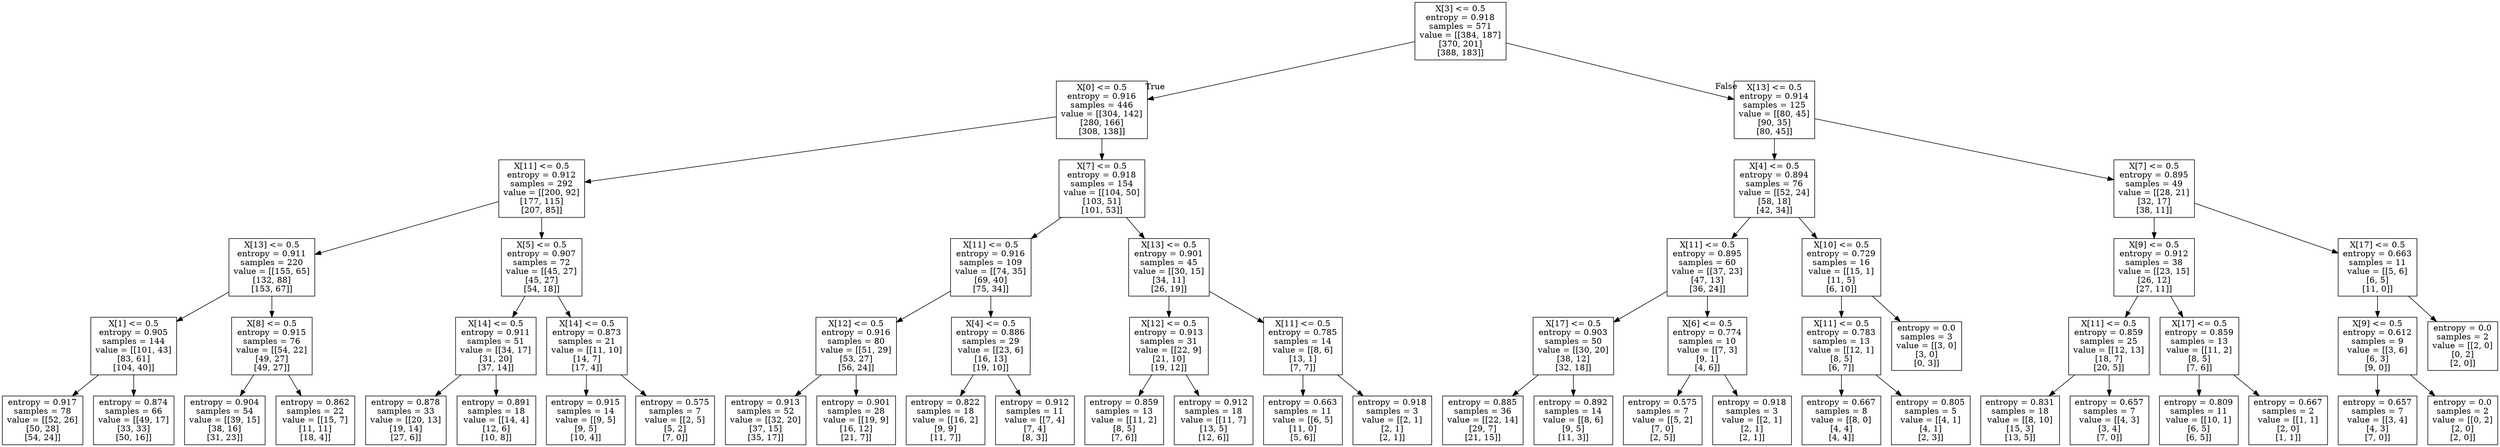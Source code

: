 digraph Tree {
node [shape=box] ;
0 [label="X[3] <= 0.5\nentropy = 0.918\nsamples = 571\nvalue = [[384, 187]\n[370, 201]\n[388, 183]]"] ;
1 [label="X[0] <= 0.5\nentropy = 0.916\nsamples = 446\nvalue = [[304, 142]\n[280, 166]\n[308, 138]]"] ;
0 -> 1 [labeldistance=2.5, labelangle=45, headlabel="True"] ;
2 [label="X[11] <= 0.5\nentropy = 0.912\nsamples = 292\nvalue = [[200, 92]\n[177, 115]\n[207, 85]]"] ;
1 -> 2 ;
3 [label="X[13] <= 0.5\nentropy = 0.911\nsamples = 220\nvalue = [[155, 65]\n[132, 88]\n[153, 67]]"] ;
2 -> 3 ;
4 [label="X[1] <= 0.5\nentropy = 0.905\nsamples = 144\nvalue = [[101, 43]\n[83, 61]\n[104, 40]]"] ;
3 -> 4 ;
5 [label="entropy = 0.917\nsamples = 78\nvalue = [[52, 26]\n[50, 28]\n[54, 24]]"] ;
4 -> 5 ;
6 [label="entropy = 0.874\nsamples = 66\nvalue = [[49, 17]\n[33, 33]\n[50, 16]]"] ;
4 -> 6 ;
7 [label="X[8] <= 0.5\nentropy = 0.915\nsamples = 76\nvalue = [[54, 22]\n[49, 27]\n[49, 27]]"] ;
3 -> 7 ;
8 [label="entropy = 0.904\nsamples = 54\nvalue = [[39, 15]\n[38, 16]\n[31, 23]]"] ;
7 -> 8 ;
9 [label="entropy = 0.862\nsamples = 22\nvalue = [[15, 7]\n[11, 11]\n[18, 4]]"] ;
7 -> 9 ;
10 [label="X[5] <= 0.5\nentropy = 0.907\nsamples = 72\nvalue = [[45, 27]\n[45, 27]\n[54, 18]]"] ;
2 -> 10 ;
11 [label="X[14] <= 0.5\nentropy = 0.911\nsamples = 51\nvalue = [[34, 17]\n[31, 20]\n[37, 14]]"] ;
10 -> 11 ;
12 [label="entropy = 0.878\nsamples = 33\nvalue = [[20, 13]\n[19, 14]\n[27, 6]]"] ;
11 -> 12 ;
13 [label="entropy = 0.891\nsamples = 18\nvalue = [[14, 4]\n[12, 6]\n[10, 8]]"] ;
11 -> 13 ;
14 [label="X[14] <= 0.5\nentropy = 0.873\nsamples = 21\nvalue = [[11, 10]\n[14, 7]\n[17, 4]]"] ;
10 -> 14 ;
15 [label="entropy = 0.915\nsamples = 14\nvalue = [[9, 5]\n[9, 5]\n[10, 4]]"] ;
14 -> 15 ;
16 [label="entropy = 0.575\nsamples = 7\nvalue = [[2, 5]\n[5, 2]\n[7, 0]]"] ;
14 -> 16 ;
17 [label="X[7] <= 0.5\nentropy = 0.918\nsamples = 154\nvalue = [[104, 50]\n[103, 51]\n[101, 53]]"] ;
1 -> 17 ;
18 [label="X[11] <= 0.5\nentropy = 0.916\nsamples = 109\nvalue = [[74, 35]\n[69, 40]\n[75, 34]]"] ;
17 -> 18 ;
19 [label="X[12] <= 0.5\nentropy = 0.916\nsamples = 80\nvalue = [[51, 29]\n[53, 27]\n[56, 24]]"] ;
18 -> 19 ;
20 [label="entropy = 0.913\nsamples = 52\nvalue = [[32, 20]\n[37, 15]\n[35, 17]]"] ;
19 -> 20 ;
21 [label="entropy = 0.901\nsamples = 28\nvalue = [[19, 9]\n[16, 12]\n[21, 7]]"] ;
19 -> 21 ;
22 [label="X[4] <= 0.5\nentropy = 0.886\nsamples = 29\nvalue = [[23, 6]\n[16, 13]\n[19, 10]]"] ;
18 -> 22 ;
23 [label="entropy = 0.822\nsamples = 18\nvalue = [[16, 2]\n[9, 9]\n[11, 7]]"] ;
22 -> 23 ;
24 [label="entropy = 0.912\nsamples = 11\nvalue = [[7, 4]\n[7, 4]\n[8, 3]]"] ;
22 -> 24 ;
25 [label="X[13] <= 0.5\nentropy = 0.901\nsamples = 45\nvalue = [[30, 15]\n[34, 11]\n[26, 19]]"] ;
17 -> 25 ;
26 [label="X[12] <= 0.5\nentropy = 0.913\nsamples = 31\nvalue = [[22, 9]\n[21, 10]\n[19, 12]]"] ;
25 -> 26 ;
27 [label="entropy = 0.859\nsamples = 13\nvalue = [[11, 2]\n[8, 5]\n[7, 6]]"] ;
26 -> 27 ;
28 [label="entropy = 0.912\nsamples = 18\nvalue = [[11, 7]\n[13, 5]\n[12, 6]]"] ;
26 -> 28 ;
29 [label="X[11] <= 0.5\nentropy = 0.785\nsamples = 14\nvalue = [[8, 6]\n[13, 1]\n[7, 7]]"] ;
25 -> 29 ;
30 [label="entropy = 0.663\nsamples = 11\nvalue = [[6, 5]\n[11, 0]\n[5, 6]]"] ;
29 -> 30 ;
31 [label="entropy = 0.918\nsamples = 3\nvalue = [[2, 1]\n[2, 1]\n[2, 1]]"] ;
29 -> 31 ;
32 [label="X[13] <= 0.5\nentropy = 0.914\nsamples = 125\nvalue = [[80, 45]\n[90, 35]\n[80, 45]]"] ;
0 -> 32 [labeldistance=2.5, labelangle=-45, headlabel="False"] ;
33 [label="X[4] <= 0.5\nentropy = 0.894\nsamples = 76\nvalue = [[52, 24]\n[58, 18]\n[42, 34]]"] ;
32 -> 33 ;
34 [label="X[11] <= 0.5\nentropy = 0.895\nsamples = 60\nvalue = [[37, 23]\n[47, 13]\n[36, 24]]"] ;
33 -> 34 ;
35 [label="X[17] <= 0.5\nentropy = 0.903\nsamples = 50\nvalue = [[30, 20]\n[38, 12]\n[32, 18]]"] ;
34 -> 35 ;
36 [label="entropy = 0.885\nsamples = 36\nvalue = [[22, 14]\n[29, 7]\n[21, 15]]"] ;
35 -> 36 ;
37 [label="entropy = 0.892\nsamples = 14\nvalue = [[8, 6]\n[9, 5]\n[11, 3]]"] ;
35 -> 37 ;
38 [label="X[6] <= 0.5\nentropy = 0.774\nsamples = 10\nvalue = [[7, 3]\n[9, 1]\n[4, 6]]"] ;
34 -> 38 ;
39 [label="entropy = 0.575\nsamples = 7\nvalue = [[5, 2]\n[7, 0]\n[2, 5]]"] ;
38 -> 39 ;
40 [label="entropy = 0.918\nsamples = 3\nvalue = [[2, 1]\n[2, 1]\n[2, 1]]"] ;
38 -> 40 ;
41 [label="X[10] <= 0.5\nentropy = 0.729\nsamples = 16\nvalue = [[15, 1]\n[11, 5]\n[6, 10]]"] ;
33 -> 41 ;
42 [label="X[11] <= 0.5\nentropy = 0.783\nsamples = 13\nvalue = [[12, 1]\n[8, 5]\n[6, 7]]"] ;
41 -> 42 ;
43 [label="entropy = 0.667\nsamples = 8\nvalue = [[8, 0]\n[4, 4]\n[4, 4]]"] ;
42 -> 43 ;
44 [label="entropy = 0.805\nsamples = 5\nvalue = [[4, 1]\n[4, 1]\n[2, 3]]"] ;
42 -> 44 ;
45 [label="entropy = 0.0\nsamples = 3\nvalue = [[3, 0]\n[3, 0]\n[0, 3]]"] ;
41 -> 45 ;
46 [label="X[7] <= 0.5\nentropy = 0.895\nsamples = 49\nvalue = [[28, 21]\n[32, 17]\n[38, 11]]"] ;
32 -> 46 ;
47 [label="X[9] <= 0.5\nentropy = 0.912\nsamples = 38\nvalue = [[23, 15]\n[26, 12]\n[27, 11]]"] ;
46 -> 47 ;
48 [label="X[11] <= 0.5\nentropy = 0.859\nsamples = 25\nvalue = [[12, 13]\n[18, 7]\n[20, 5]]"] ;
47 -> 48 ;
49 [label="entropy = 0.831\nsamples = 18\nvalue = [[8, 10]\n[15, 3]\n[13, 5]]"] ;
48 -> 49 ;
50 [label="entropy = 0.657\nsamples = 7\nvalue = [[4, 3]\n[3, 4]\n[7, 0]]"] ;
48 -> 50 ;
51 [label="X[17] <= 0.5\nentropy = 0.859\nsamples = 13\nvalue = [[11, 2]\n[8, 5]\n[7, 6]]"] ;
47 -> 51 ;
52 [label="entropy = 0.809\nsamples = 11\nvalue = [[10, 1]\n[6, 5]\n[6, 5]]"] ;
51 -> 52 ;
53 [label="entropy = 0.667\nsamples = 2\nvalue = [[1, 1]\n[2, 0]\n[1, 1]]"] ;
51 -> 53 ;
54 [label="X[17] <= 0.5\nentropy = 0.663\nsamples = 11\nvalue = [[5, 6]\n[6, 5]\n[11, 0]]"] ;
46 -> 54 ;
55 [label="X[9] <= 0.5\nentropy = 0.612\nsamples = 9\nvalue = [[3, 6]\n[6, 3]\n[9, 0]]"] ;
54 -> 55 ;
56 [label="entropy = 0.657\nsamples = 7\nvalue = [[3, 4]\n[4, 3]\n[7, 0]]"] ;
55 -> 56 ;
57 [label="entropy = 0.0\nsamples = 2\nvalue = [[0, 2]\n[2, 0]\n[2, 0]]"] ;
55 -> 57 ;
58 [label="entropy = 0.0\nsamples = 2\nvalue = [[2, 0]\n[0, 2]\n[2, 0]]"] ;
54 -> 58 ;
}